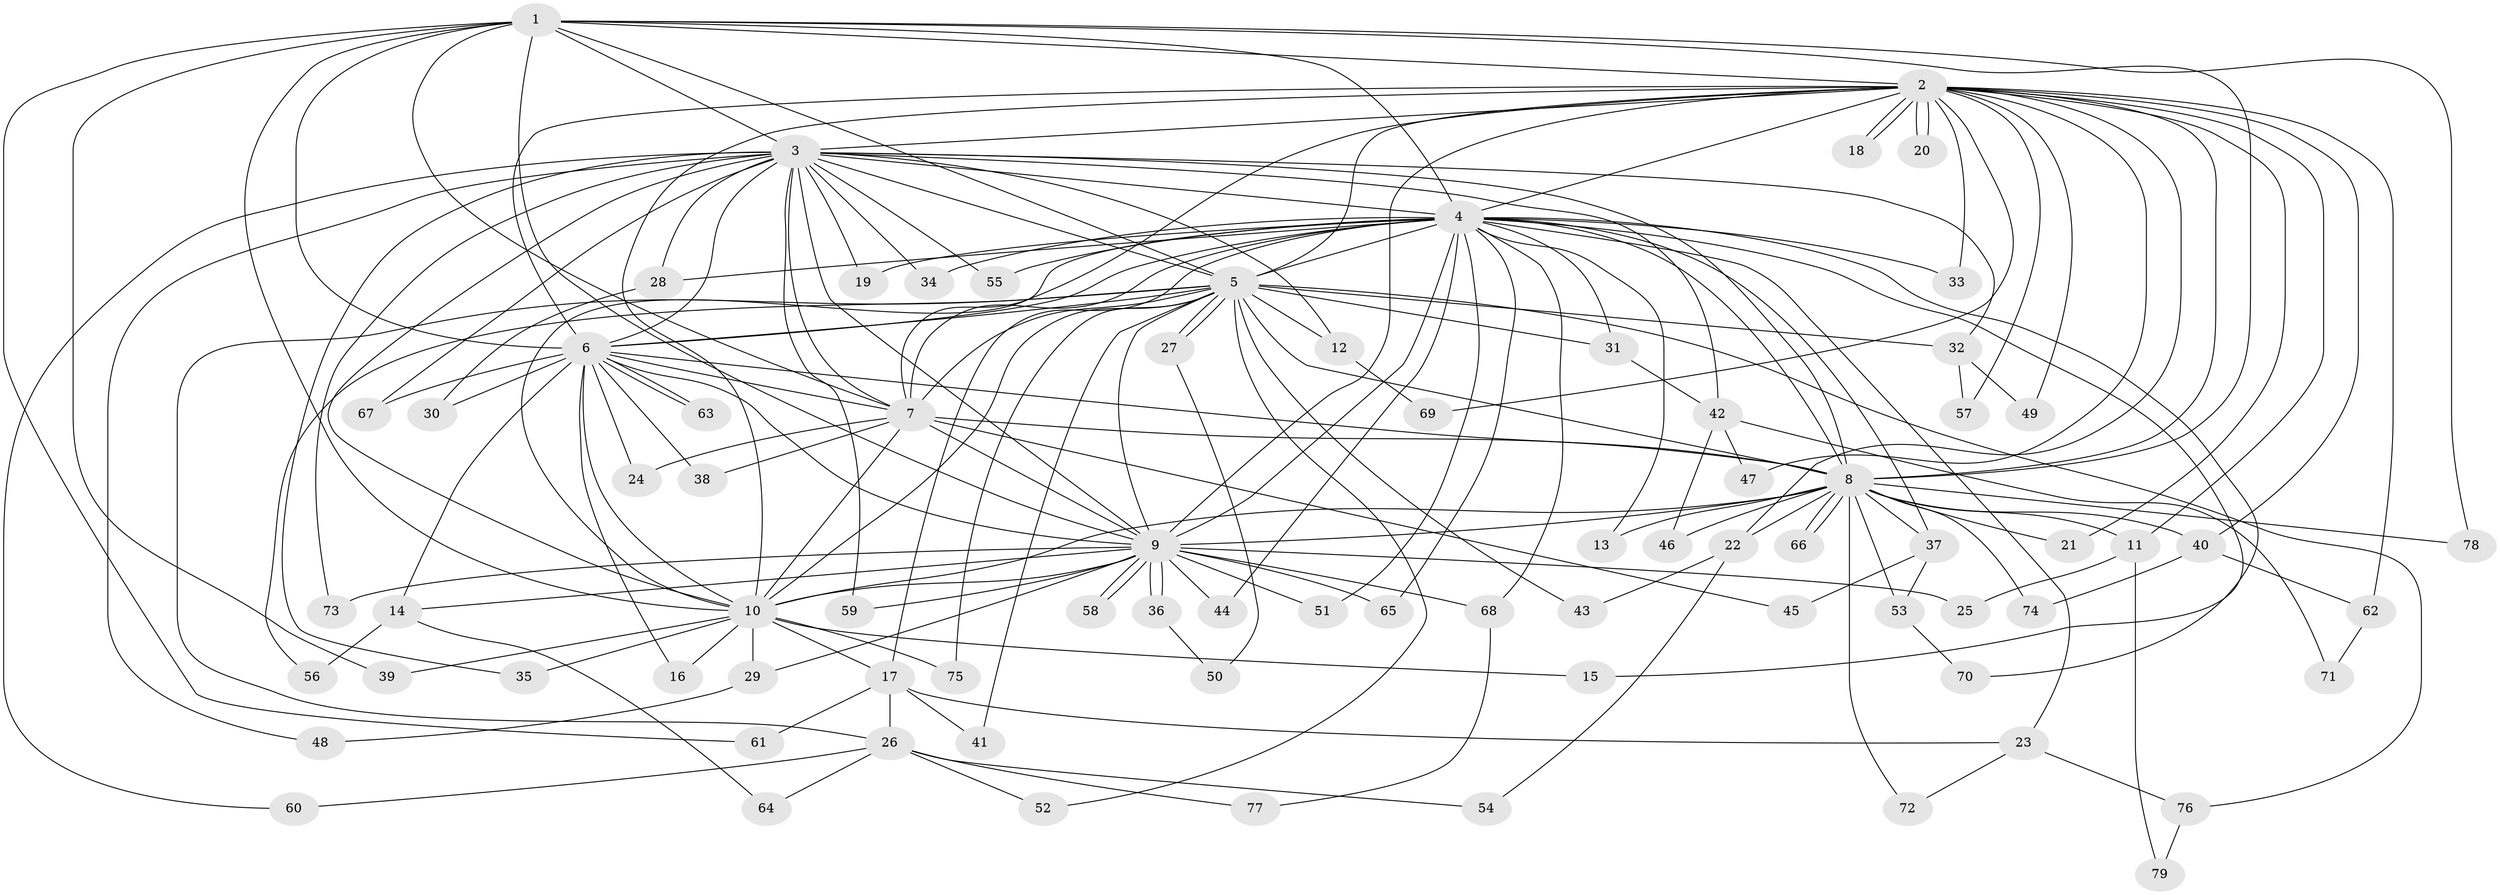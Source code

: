 // coarse degree distribution, {3: 0.13043478260869565, 23: 0.043478260869565216, 1: 0.43478260869565216, 2: 0.391304347826087}
// Generated by graph-tools (version 1.1) at 2025/17/03/04/25 18:17:50]
// undirected, 79 vertices, 183 edges
graph export_dot {
graph [start="1"]
  node [color=gray90,style=filled];
  1;
  2;
  3;
  4;
  5;
  6;
  7;
  8;
  9;
  10;
  11;
  12;
  13;
  14;
  15;
  16;
  17;
  18;
  19;
  20;
  21;
  22;
  23;
  24;
  25;
  26;
  27;
  28;
  29;
  30;
  31;
  32;
  33;
  34;
  35;
  36;
  37;
  38;
  39;
  40;
  41;
  42;
  43;
  44;
  45;
  46;
  47;
  48;
  49;
  50;
  51;
  52;
  53;
  54;
  55;
  56;
  57;
  58;
  59;
  60;
  61;
  62;
  63;
  64;
  65;
  66;
  67;
  68;
  69;
  70;
  71;
  72;
  73;
  74;
  75;
  76;
  77;
  78;
  79;
  1 -- 2;
  1 -- 3;
  1 -- 4;
  1 -- 5;
  1 -- 6;
  1 -- 7;
  1 -- 8;
  1 -- 9;
  1 -- 10;
  1 -- 39;
  1 -- 61;
  1 -- 78;
  2 -- 3;
  2 -- 4;
  2 -- 5;
  2 -- 6;
  2 -- 7;
  2 -- 8;
  2 -- 9;
  2 -- 10;
  2 -- 11;
  2 -- 18;
  2 -- 18;
  2 -- 20;
  2 -- 20;
  2 -- 21;
  2 -- 22;
  2 -- 33;
  2 -- 40;
  2 -- 47;
  2 -- 49;
  2 -- 57;
  2 -- 62;
  2 -- 69;
  3 -- 4;
  3 -- 5;
  3 -- 6;
  3 -- 7;
  3 -- 8;
  3 -- 9;
  3 -- 10;
  3 -- 12;
  3 -- 19;
  3 -- 28;
  3 -- 32;
  3 -- 34;
  3 -- 35;
  3 -- 42;
  3 -- 48;
  3 -- 55;
  3 -- 59;
  3 -- 60;
  3 -- 67;
  3 -- 73;
  4 -- 5;
  4 -- 6;
  4 -- 7;
  4 -- 8;
  4 -- 9;
  4 -- 10;
  4 -- 13;
  4 -- 15;
  4 -- 17;
  4 -- 19;
  4 -- 23;
  4 -- 28;
  4 -- 31;
  4 -- 33;
  4 -- 34;
  4 -- 37;
  4 -- 44;
  4 -- 51;
  4 -- 55;
  4 -- 65;
  4 -- 68;
  4 -- 70;
  5 -- 6;
  5 -- 7;
  5 -- 8;
  5 -- 9;
  5 -- 10;
  5 -- 12;
  5 -- 26;
  5 -- 27;
  5 -- 27;
  5 -- 31;
  5 -- 32;
  5 -- 41;
  5 -- 43;
  5 -- 52;
  5 -- 56;
  5 -- 75;
  5 -- 76;
  6 -- 7;
  6 -- 8;
  6 -- 9;
  6 -- 10;
  6 -- 14;
  6 -- 16;
  6 -- 24;
  6 -- 30;
  6 -- 38;
  6 -- 63;
  6 -- 63;
  6 -- 67;
  7 -- 8;
  7 -- 9;
  7 -- 10;
  7 -- 24;
  7 -- 38;
  7 -- 45;
  8 -- 9;
  8 -- 10;
  8 -- 11;
  8 -- 13;
  8 -- 21;
  8 -- 22;
  8 -- 37;
  8 -- 40;
  8 -- 46;
  8 -- 53;
  8 -- 66;
  8 -- 66;
  8 -- 72;
  8 -- 74;
  8 -- 78;
  9 -- 10;
  9 -- 14;
  9 -- 25;
  9 -- 29;
  9 -- 36;
  9 -- 36;
  9 -- 44;
  9 -- 51;
  9 -- 58;
  9 -- 58;
  9 -- 59;
  9 -- 65;
  9 -- 68;
  9 -- 73;
  10 -- 15;
  10 -- 16;
  10 -- 17;
  10 -- 29;
  10 -- 35;
  10 -- 39;
  10 -- 75;
  11 -- 25;
  11 -- 79;
  12 -- 69;
  14 -- 56;
  14 -- 64;
  17 -- 23;
  17 -- 26;
  17 -- 41;
  17 -- 61;
  22 -- 43;
  22 -- 54;
  23 -- 72;
  23 -- 76;
  26 -- 52;
  26 -- 54;
  26 -- 60;
  26 -- 64;
  26 -- 77;
  27 -- 50;
  28 -- 30;
  29 -- 48;
  31 -- 42;
  32 -- 49;
  32 -- 57;
  36 -- 50;
  37 -- 45;
  37 -- 53;
  40 -- 62;
  40 -- 74;
  42 -- 46;
  42 -- 47;
  42 -- 71;
  53 -- 70;
  62 -- 71;
  68 -- 77;
  76 -- 79;
}
